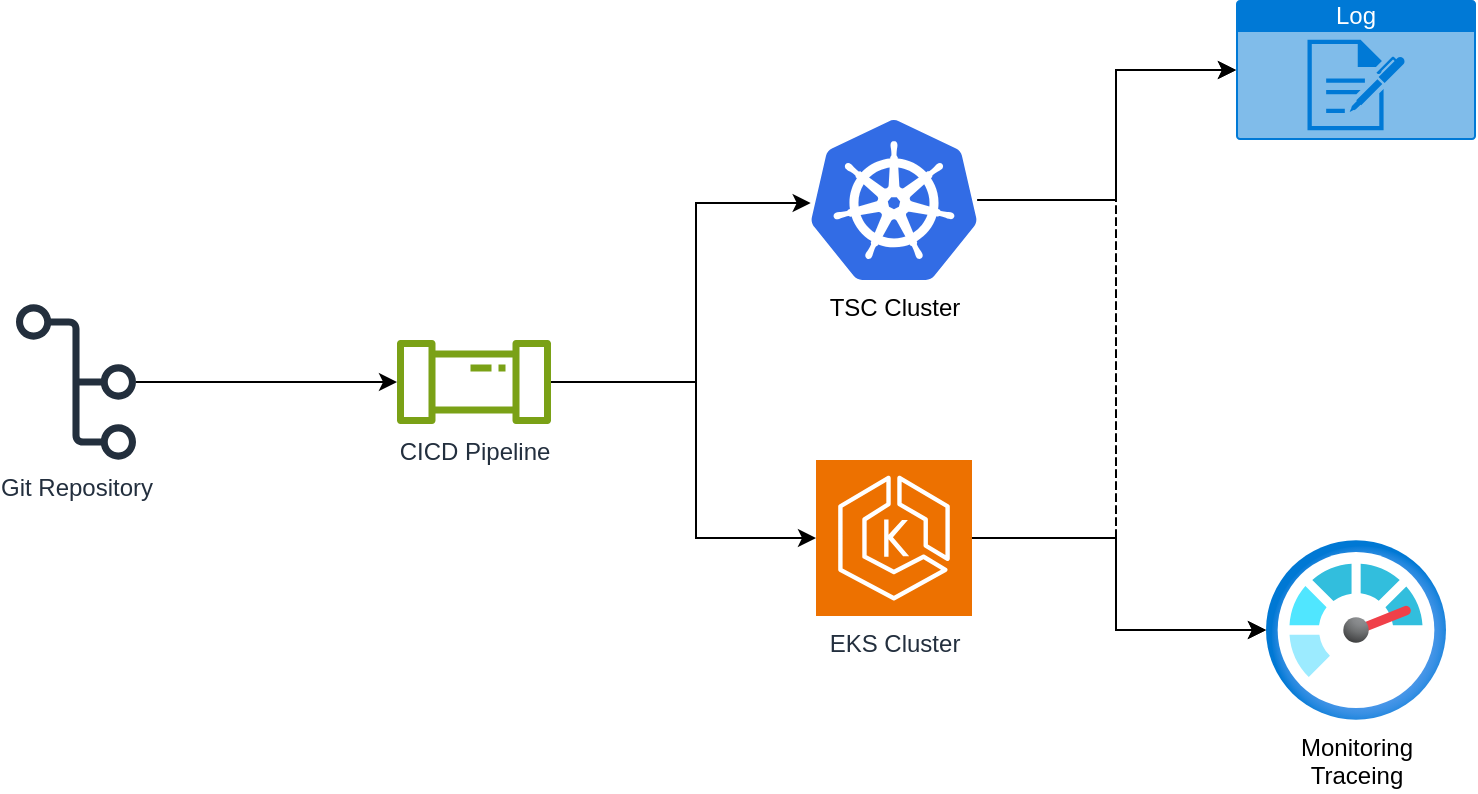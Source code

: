 <mxfile version="28.1.0">
  <diagram name="Page-1" id="sBCqyrCTURnRi5GUUwl7">
    <mxGraphModel dx="925" dy="551" grid="1" gridSize="10" guides="1" tooltips="1" connect="1" arrows="1" fold="1" page="1" pageScale="1" pageWidth="850" pageHeight="1100" math="0" shadow="0">
      <root>
        <mxCell id="0" />
        <mxCell id="1" parent="0" />
        <mxCell id="LsPhp4MZFCUfVBvJyY4g-5" style="edgeStyle=orthogonalEdgeStyle;rounded=0;orthogonalLoop=1;jettySize=auto;html=1;" parent="1" source="LsPhp4MZFCUfVBvJyY4g-1" target="LsPhp4MZFCUfVBvJyY4g-4" edge="1">
          <mxGeometry relative="1" as="geometry">
            <Array as="points">
              <mxPoint x="620" y="409" />
              <mxPoint x="620" y="455" />
            </Array>
          </mxGeometry>
        </mxCell>
        <mxCell id="LsPhp4MZFCUfVBvJyY4g-1" value="EKS Cluster" style="sketch=0;points=[[0,0,0],[0.25,0,0],[0.5,0,0],[0.75,0,0],[1,0,0],[0,1,0],[0.25,1,0],[0.5,1,0],[0.75,1,0],[1,1,0],[0,0.25,0],[0,0.5,0],[0,0.75,0],[1,0.25,0],[1,0.5,0],[1,0.75,0]];outlineConnect=0;fontColor=#232F3E;fillColor=#ED7100;strokeColor=#ffffff;dashed=0;verticalLabelPosition=bottom;verticalAlign=top;align=center;html=1;fontSize=12;fontStyle=0;aspect=fixed;shape=mxgraph.aws4.resourceIcon;resIcon=mxgraph.aws4.eks;" parent="1" vertex="1">
          <mxGeometry x="470" y="370" width="78" height="78" as="geometry" />
        </mxCell>
        <mxCell id="LsPhp4MZFCUfVBvJyY4g-7" style="edgeStyle=orthogonalEdgeStyle;rounded=0;orthogonalLoop=1;jettySize=auto;html=1;" parent="1" source="LsPhp4MZFCUfVBvJyY4g-2" target="LsPhp4MZFCUfVBvJyY4g-3" edge="1">
          <mxGeometry relative="1" as="geometry">
            <Array as="points">
              <mxPoint x="620" y="240" />
              <mxPoint x="620" y="175" />
            </Array>
          </mxGeometry>
        </mxCell>
        <mxCell id="LsPhp4MZFCUfVBvJyY4g-8" style="edgeStyle=orthogonalEdgeStyle;rounded=0;orthogonalLoop=1;jettySize=auto;html=1;dashed=1;" parent="1" source="LsPhp4MZFCUfVBvJyY4g-2" target="LsPhp4MZFCUfVBvJyY4g-4" edge="1">
          <mxGeometry relative="1" as="geometry">
            <Array as="points">
              <mxPoint x="620" y="240" />
              <mxPoint x="620" y="455" />
            </Array>
          </mxGeometry>
        </mxCell>
        <mxCell id="LsPhp4MZFCUfVBvJyY4g-2" value="TSC Cluster" style="image;sketch=0;aspect=fixed;html=1;points=[];align=center;fontSize=12;image=img/lib/mscae/Kubernetes.svg;" parent="1" vertex="1">
          <mxGeometry x="467.34" y="200" width="83.33" height="80" as="geometry" />
        </mxCell>
        <mxCell id="LsPhp4MZFCUfVBvJyY4g-3" value="Log" style="html=1;whiteSpace=wrap;strokeColor=none;fillColor=#0079D6;labelPosition=center;verticalLabelPosition=middle;verticalAlign=top;align=center;fontSize=12;outlineConnect=0;spacingTop=-6;fontColor=#FFFFFF;sketch=0;shape=mxgraph.sitemap.log;" parent="1" vertex="1">
          <mxGeometry x="680" y="140" width="120" height="70" as="geometry" />
        </mxCell>
        <mxCell id="LsPhp4MZFCUfVBvJyY4g-4" value="Monitoring&lt;br&gt;Traceing" style="image;aspect=fixed;html=1;points=[];align=center;fontSize=12;image=img/lib/azure2/management_governance/Monitor.svg;" parent="1" vertex="1">
          <mxGeometry x="695" y="410" width="90" height="90" as="geometry" />
        </mxCell>
        <mxCell id="LsPhp4MZFCUfVBvJyY4g-6" style="edgeStyle=orthogonalEdgeStyle;rounded=0;orthogonalLoop=1;jettySize=auto;html=1;entryX=0;entryY=0.5;entryDx=0;entryDy=0;entryPerimeter=0;dashed=1;" parent="1" source="LsPhp4MZFCUfVBvJyY4g-1" target="LsPhp4MZFCUfVBvJyY4g-3" edge="1">
          <mxGeometry relative="1" as="geometry">
            <Array as="points">
              <mxPoint x="620" y="409" />
              <mxPoint x="620" y="175" />
            </Array>
          </mxGeometry>
        </mxCell>
        <mxCell id="LsPhp4MZFCUfVBvJyY4g-11" style="edgeStyle=orthogonalEdgeStyle;rounded=0;orthogonalLoop=1;jettySize=auto;html=1;" parent="1" source="LsPhp4MZFCUfVBvJyY4g-9" target="LsPhp4MZFCUfVBvJyY4g-10" edge="1">
          <mxGeometry relative="1" as="geometry" />
        </mxCell>
        <mxCell id="LsPhp4MZFCUfVBvJyY4g-9" value="Git Repository" style="sketch=0;outlineConnect=0;fontColor=#232F3E;gradientColor=none;fillColor=#232F3D;strokeColor=none;dashed=0;verticalLabelPosition=bottom;verticalAlign=top;align=center;html=1;fontSize=12;fontStyle=0;aspect=fixed;pointerEvents=1;shape=mxgraph.aws4.git_repository;" parent="1" vertex="1">
          <mxGeometry x="70" y="292" width="60" height="78" as="geometry" />
        </mxCell>
        <mxCell id="LsPhp4MZFCUfVBvJyY4g-10" value="CICD Pipeline" style="sketch=0;outlineConnect=0;fontColor=#232F3E;gradientColor=none;fillColor=#7AA116;strokeColor=none;dashed=0;verticalLabelPosition=bottom;verticalAlign=top;align=center;html=1;fontSize=12;fontStyle=0;aspect=fixed;pointerEvents=1;shape=mxgraph.aws4.iot_analytics_pipeline;" parent="1" vertex="1">
          <mxGeometry x="260" y="310" width="78" height="42" as="geometry" />
        </mxCell>
        <mxCell id="LsPhp4MZFCUfVBvJyY4g-12" style="edgeStyle=orthogonalEdgeStyle;rounded=0;orthogonalLoop=1;jettySize=auto;html=1;entryX=0;entryY=0.519;entryDx=0;entryDy=0;entryPerimeter=0;" parent="1" source="LsPhp4MZFCUfVBvJyY4g-10" target="LsPhp4MZFCUfVBvJyY4g-2" edge="1">
          <mxGeometry relative="1" as="geometry">
            <Array as="points">
              <mxPoint x="410" y="331" />
              <mxPoint x="410" y="242" />
            </Array>
          </mxGeometry>
        </mxCell>
        <mxCell id="LsPhp4MZFCUfVBvJyY4g-13" style="edgeStyle=orthogonalEdgeStyle;rounded=0;orthogonalLoop=1;jettySize=auto;html=1;entryX=0;entryY=0.5;entryDx=0;entryDy=0;entryPerimeter=0;" parent="1" source="LsPhp4MZFCUfVBvJyY4g-10" target="LsPhp4MZFCUfVBvJyY4g-1" edge="1">
          <mxGeometry relative="1" as="geometry">
            <Array as="points">
              <mxPoint x="410" y="331" />
              <mxPoint x="410" y="409" />
            </Array>
          </mxGeometry>
        </mxCell>
      </root>
    </mxGraphModel>
  </diagram>
</mxfile>

